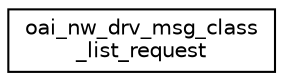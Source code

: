 digraph "Graphical Class Hierarchy"
{
 // LATEX_PDF_SIZE
  edge [fontname="Helvetica",fontsize="10",labelfontname="Helvetica",labelfontsize="10"];
  node [fontname="Helvetica",fontsize="10",shape=record];
  rankdir="LR";
  Node0 [label="oai_nw_drv_msg_class\l_list_request",height=0.2,width=0.4,color="black", fillcolor="white", style="filled",URL="$structoai__nw__drv__msg__class__list__request.html",tooltip=" "];
}
